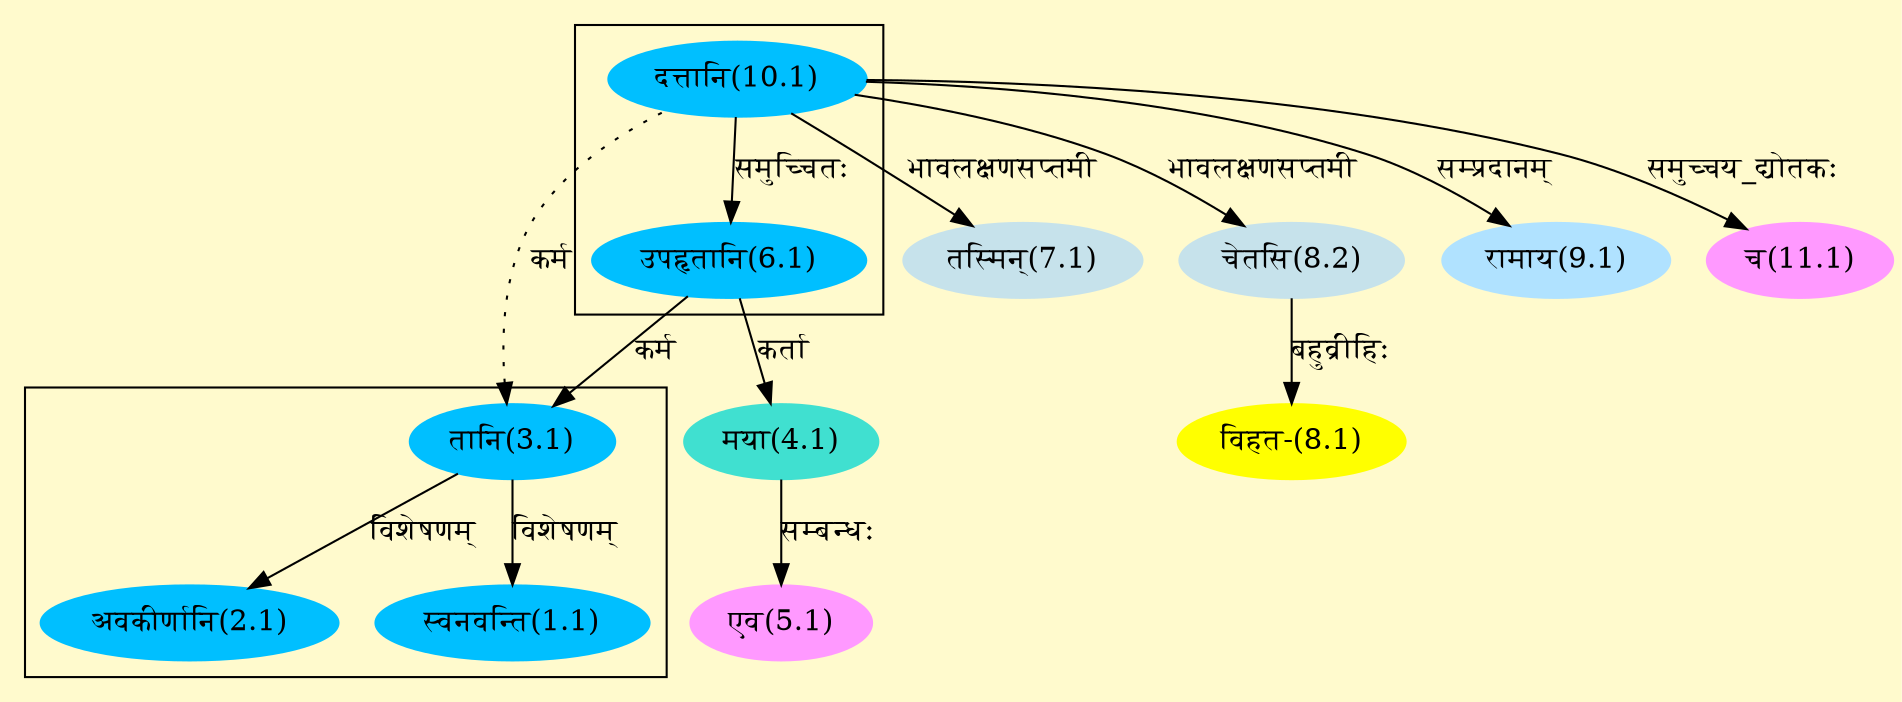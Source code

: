 digraph G{
rankdir=BT;
 compound=true;
 bgcolor="lemonchiffon1";

subgraph cluster_1{
Node1_1 [style=filled, color="#00BFFF" label = "स्वनवन्ति(1.1)"]
Node3_1 [style=filled, color="#00BFFF" label = "तानि(3.1)"]
Node2_1 [style=filled, color="#00BFFF" label = "अवकीर्णानि(2.1)"]

}

subgraph cluster_2{
Node6_1 [style=filled, color="#00BFFF" label = "उपहृतानि(6.1)"]
Node10_1 [style=filled, color="#00BFFF" label = "दत्तानि(10.1)"]

}
Node3_1 [style=filled, color="#00BFFF" label = "तानि(3.1)"]
Node6_1 [style=filled, color="#00BFFF" label = "उपहृतानि(6.1)"]
Node10_1 [style=filled, color="#00BFFF" label = "दत्तानि(10.1)"]
Node4_1 [style=filled, color="#40E0D0" label = "मया(4.1)"]
Node5_1 [style=filled, color="#FF99FF" label = "एव(5.1)"]
Node7_1 [style=filled, color="#C6E2EB" label = "तस्मिन्(7.1)"]
Node8_1 [style=filled, color="#FFFF00" label = "विहत-(8.1)"]
Node8_2 [style=filled, color="#C6E2EB" label = "चेतसि(8.2)"]
Node9_1 [style=filled, color="#B0E2FF" label = "रामाय(9.1)"]
Node [style=filled, color="" label = "()"]
Node11_1 [style=filled, color="#FF99FF" label = "च(11.1)"]
/* Start of Relations section */

Node1_1 -> Node3_1 [  label="विशेषणम्"  dir="back" ]
Node2_1 -> Node3_1 [  label="विशेषणम्"  dir="back" ]
Node3_1 -> Node6_1 [  label="कर्म"  dir="back" ]
Node3_1 -> Node10_1 [ style=dotted label="कर्म"  dir="back" ]
Node4_1 -> Node6_1 [  label="कर्ता"  dir="back" ]
Node5_1 -> Node4_1 [  label="सम्बन्धः"  dir="back" ]
Node6_1 -> Node10_1 [  label="समुच्चितः"  dir="back" ]
Node7_1 -> Node10_1 [  label="भावलक्षणसप्तमी"  dir="back" ]
Node8_1 -> Node8_2 [  label="बहुव्रीहिः"  dir="back" ]
Node8_2 -> Node10_1 [  label="भावलक्षणसप्तमी"  dir="back" ]
Node9_1 -> Node10_1 [  label="सम्प्रदानम्"  dir="back" ]
Node11_1 -> Node10_1 [  label="समुच्चय_द्योतकः"  dir="back" ]
}
